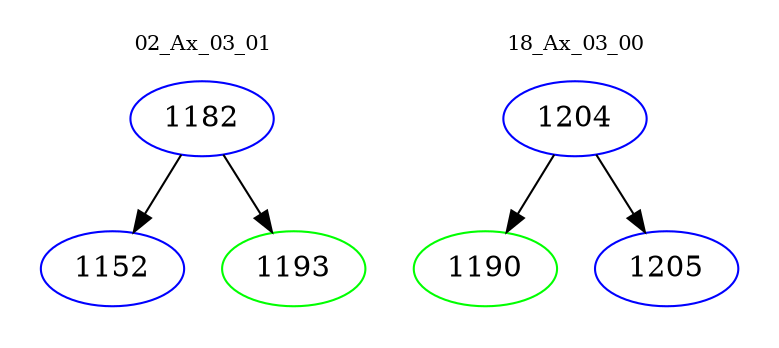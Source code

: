 digraph{
subgraph cluster_0 {
color = white
label = "02_Ax_03_01";
fontsize=10;
T0_1182 [label="1182", color="blue"]
T0_1182 -> T0_1152 [color="black"]
T0_1152 [label="1152", color="blue"]
T0_1182 -> T0_1193 [color="black"]
T0_1193 [label="1193", color="green"]
}
subgraph cluster_1 {
color = white
label = "18_Ax_03_00";
fontsize=10;
T1_1204 [label="1204", color="blue"]
T1_1204 -> T1_1190 [color="black"]
T1_1190 [label="1190", color="green"]
T1_1204 -> T1_1205 [color="black"]
T1_1205 [label="1205", color="blue"]
}
}
